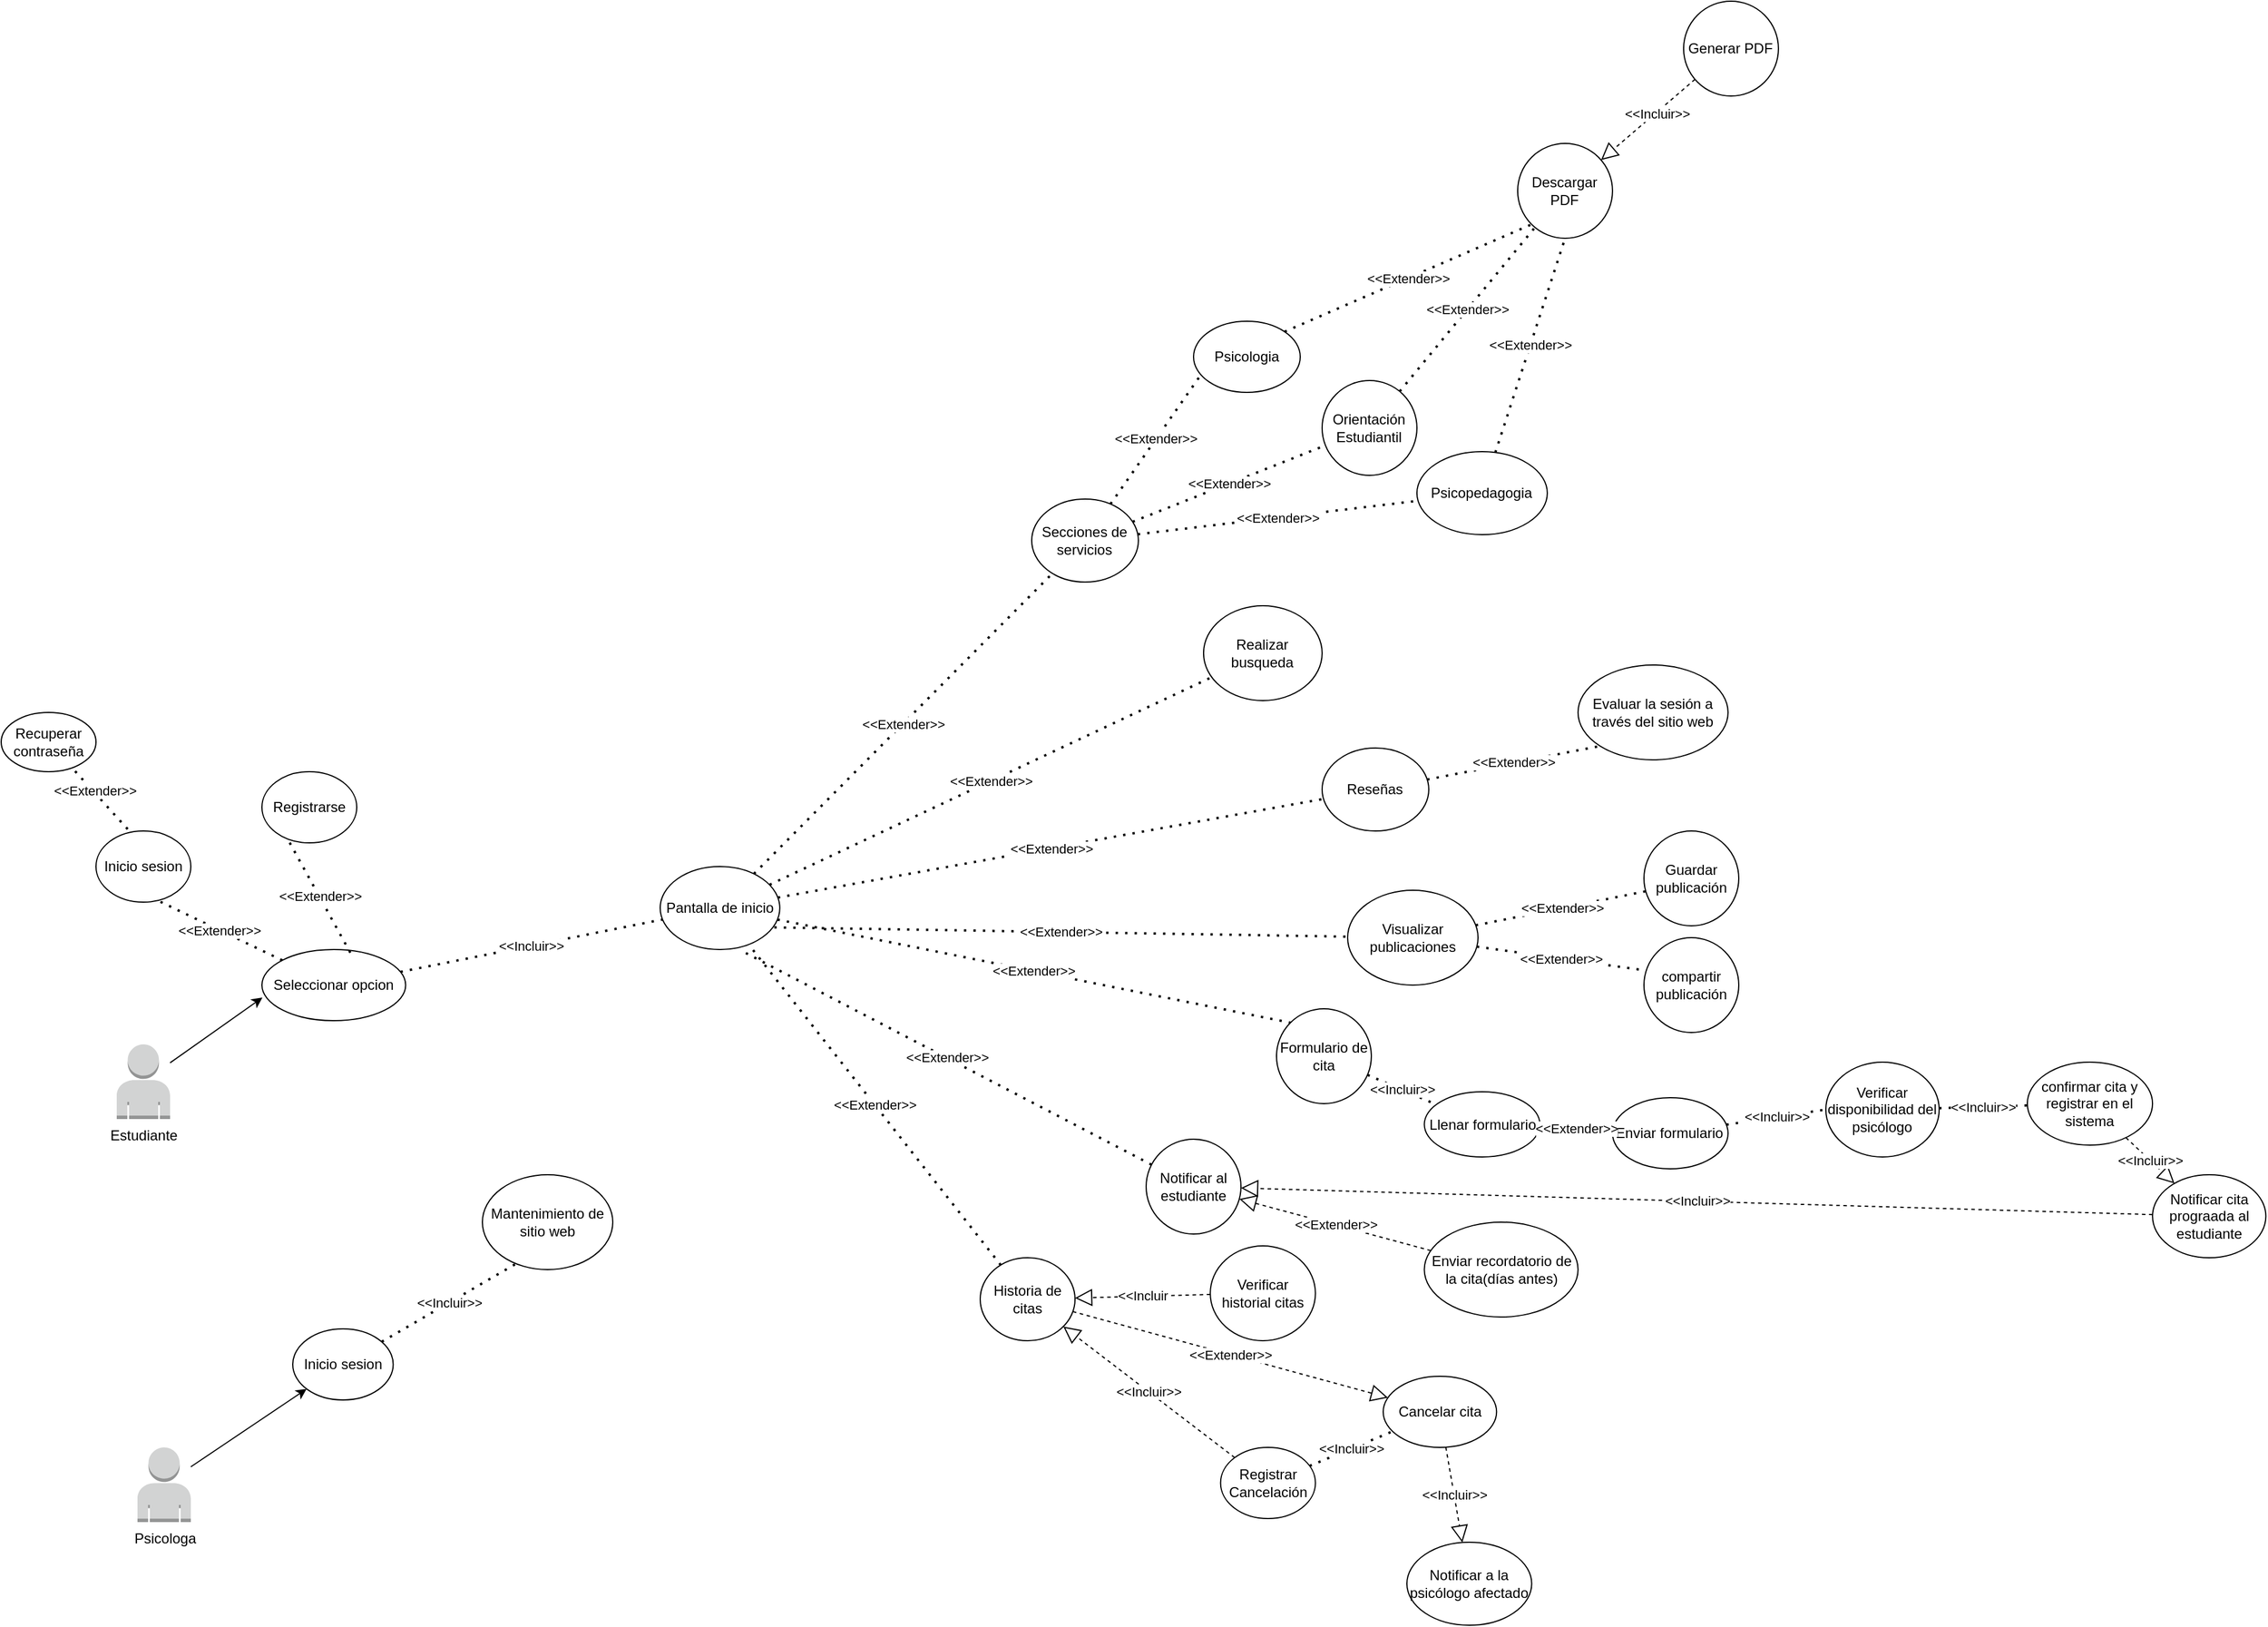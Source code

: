 <mxfile version="21.5.0" type="github">
  <diagram id="7m72LDxQtxL-9XKPCtJv" name="Página-1">
    <mxGraphModel dx="1247" dy="1749" grid="1" gridSize="10" guides="1" tooltips="1" connect="1" arrows="1" fold="1" page="1" pageScale="1" pageWidth="850" pageHeight="1100" math="0" shadow="0">
      <root>
        <mxCell id="0" />
        <mxCell id="1" parent="0" />
        <mxCell id="SLZqTuVwZuzJUBH67Rhd-2" value="Seleccionar opcion" style="ellipse;whiteSpace=wrap;html=1;" parent="1" vertex="1">
          <mxGeometry x="304.0" y="170" width="121.25" height="60" as="geometry" />
        </mxCell>
        <mxCell id="SLZqTuVwZuzJUBH67Rhd-8" value="Llenar formulario" style="ellipse;whiteSpace=wrap;html=1;" parent="1" vertex="1">
          <mxGeometry x="1284.71" y="290" width="97.5" height="55" as="geometry" />
        </mxCell>
        <mxCell id="SLZqTuVwZuzJUBH67Rhd-10" value="&lt;div&gt;Enviar formulario&lt;br&gt;&lt;/div&gt;" style="ellipse;whiteSpace=wrap;html=1;" parent="1" vertex="1">
          <mxGeometry x="1443.46" y="295" width="97.49" height="60" as="geometry" />
        </mxCell>
        <mxCell id="SLZqTuVwZuzJUBH67Rhd-12" value="Verificar disponibilidad del psicólogo" style="ellipse;whiteSpace=wrap;html=1;" parent="1" vertex="1">
          <mxGeometry x="1623.46" y="265" width="95.62" height="80" as="geometry" />
        </mxCell>
        <mxCell id="SLZqTuVwZuzJUBH67Rhd-14" value="confirmar cita y registrar en el sistema" style="ellipse;whiteSpace=wrap;html=1;" parent="1" vertex="1">
          <mxGeometry x="1793.46" y="265" width="105.62" height="70" as="geometry" />
        </mxCell>
        <mxCell id="SLZqTuVwZuzJUBH67Rhd-16" value="Notificar cita prograada al estudiante" style="ellipse;whiteSpace=wrap;html=1;" parent="1" vertex="1">
          <mxGeometry x="1899.08" y="360" width="95.62" height="70" as="geometry" />
        </mxCell>
        <mxCell id="SLZqTuVwZuzJUBH67Rhd-19" value="Enviar recordatorio de la cita(días antes)" style="ellipse;whiteSpace=wrap;html=1;" parent="1" vertex="1">
          <mxGeometry x="1284.71" y="400" width="129.68" height="80" as="geometry" />
        </mxCell>
        <mxCell id="SLZqTuVwZuzJUBH67Rhd-25" value="Evaluar la sesión a través del sitio web " style="ellipse;whiteSpace=wrap;html=1;" parent="1" vertex="1">
          <mxGeometry x="1414.38" y="-70" width="126.57" height="80" as="geometry" />
        </mxCell>
        <mxCell id="SLZqTuVwZuzJUBH67Rhd-36" value="" style="endArrow=classic;html=1;rounded=0;entryX=0.003;entryY=0.676;entryDx=0;entryDy=0;entryPerimeter=0;" parent="1" source="rhVo1ASn1AgVRIdYZEBx-45" target="SLZqTuVwZuzJUBH67Rhd-2" edge="1">
          <mxGeometry width="50" height="50" relative="1" as="geometry">
            <mxPoint x="84" y="340" as="sourcePoint" />
            <mxPoint x="854" y="450" as="targetPoint" />
          </mxGeometry>
        </mxCell>
        <mxCell id="SLZqTuVwZuzJUBH67Rhd-51" value="Verificar historial citas " style="ellipse;whiteSpace=wrap;html=1;" parent="1" vertex="1">
          <mxGeometry x="1104.11" y="420" width="88.7" height="80" as="geometry" />
        </mxCell>
        <mxCell id="SLZqTuVwZuzJUBH67Rhd-55" value="Cancelar cita" style="ellipse;whiteSpace=wrap;html=1;" parent="1" vertex="1">
          <mxGeometry x="1250" y="530" width="95.65" height="60" as="geometry" />
        </mxCell>
        <mxCell id="SLZqTuVwZuzJUBH67Rhd-62" value="Notificar a la psicólogo afectado " style="ellipse;whiteSpace=wrap;html=1;" parent="1" vertex="1">
          <mxGeometry x="1270" y="670" width="105.29" height="70" as="geometry" />
        </mxCell>
        <mxCell id="rhVo1ASn1AgVRIdYZEBx-3" value="Recuperar contraseña" style="ellipse;whiteSpace=wrap;html=1;" parent="1" vertex="1">
          <mxGeometry x="84" y="-30" width="80" height="50" as="geometry" />
        </mxCell>
        <mxCell id="rhVo1ASn1AgVRIdYZEBx-4" value="Inicio sesion" style="ellipse;whiteSpace=wrap;html=1;" parent="1" vertex="1">
          <mxGeometry x="164" y="70" width="80" height="60" as="geometry" />
        </mxCell>
        <mxCell id="rhVo1ASn1AgVRIdYZEBx-5" value="Registrarse" style="ellipse;whiteSpace=wrap;html=1;" parent="1" vertex="1">
          <mxGeometry x="304.0" y="20" width="80" height="60" as="geometry" />
        </mxCell>
        <mxCell id="rhVo1ASn1AgVRIdYZEBx-6" value="Pantalla de inicio" style="ellipse;whiteSpace=wrap;html=1;" parent="1" vertex="1">
          <mxGeometry x="640" y="100" width="100.91" height="70" as="geometry" />
        </mxCell>
        <mxCell id="rhVo1ASn1AgVRIdYZEBx-7" value="" style="endArrow=none;dashed=1;html=1;dashPattern=1 3;strokeWidth=2;rounded=0;exitX=0.334;exitY=-0.026;exitDx=0;exitDy=0;exitPerimeter=0;" parent="1" source="rhVo1ASn1AgVRIdYZEBx-4" target="rhVo1ASn1AgVRIdYZEBx-3" edge="1">
          <mxGeometry width="50" height="50" relative="1" as="geometry">
            <mxPoint x="254" y="170" as="sourcePoint" />
            <mxPoint x="304.0" y="120" as="targetPoint" />
          </mxGeometry>
        </mxCell>
        <mxCell id="rhVo1ASn1AgVRIdYZEBx-8" value="&amp;lt;&amp;lt;Extender&amp;gt;&amp;gt;" style="edgeLabel;html=1;align=center;verticalAlign=middle;resizable=0;points=[];" parent="rhVo1ASn1AgVRIdYZEBx-7" vertex="1" connectable="0">
          <mxGeometry x="0.204" y="-2" relative="1" as="geometry">
            <mxPoint x="-1" as="offset" />
          </mxGeometry>
        </mxCell>
        <mxCell id="rhVo1ASn1AgVRIdYZEBx-12" value="&amp;lt;&amp;lt;Extender&amp;gt;&amp;gt;" style="endArrow=none;dashed=1;html=1;dashPattern=1 3;strokeWidth=2;rounded=0;entryX=0.646;entryY=0.974;entryDx=0;entryDy=0;entryPerimeter=0;" parent="1" source="SLZqTuVwZuzJUBH67Rhd-2" target="rhVo1ASn1AgVRIdYZEBx-4" edge="1">
          <mxGeometry width="50" height="50" relative="1" as="geometry">
            <mxPoint x="534" y="250" as="sourcePoint" />
            <mxPoint x="584" y="200" as="targetPoint" />
          </mxGeometry>
        </mxCell>
        <mxCell id="rhVo1ASn1AgVRIdYZEBx-13" value="&amp;lt;&amp;lt;Extender&amp;gt;&amp;gt;" style="endArrow=none;dashed=1;html=1;dashPattern=1 3;strokeWidth=2;rounded=0;entryX=0.283;entryY=0.974;entryDx=0;entryDy=0;entryPerimeter=0;exitX=0.615;exitY=0.045;exitDx=0;exitDy=0;exitPerimeter=0;" parent="1" source="SLZqTuVwZuzJUBH67Rhd-2" target="rhVo1ASn1AgVRIdYZEBx-5" edge="1">
          <mxGeometry width="50" height="50" relative="1" as="geometry">
            <mxPoint x="534" y="250" as="sourcePoint" />
            <mxPoint x="584" y="200" as="targetPoint" />
          </mxGeometry>
        </mxCell>
        <mxCell id="rhVo1ASn1AgVRIdYZEBx-15" value="&amp;lt;&amp;lt;Incluir&amp;gt;&amp;gt;" style="endArrow=none;dashed=1;html=1;dashPattern=1 3;strokeWidth=2;rounded=0;" parent="1" source="SLZqTuVwZuzJUBH67Rhd-2" target="rhVo1ASn1AgVRIdYZEBx-6" edge="1">
          <mxGeometry width="50" height="50" relative="1" as="geometry">
            <mxPoint x="702.81" y="750" as="sourcePoint" />
            <mxPoint x="752.81" y="700" as="targetPoint" />
          </mxGeometry>
        </mxCell>
        <mxCell id="rhVo1ASn1AgVRIdYZEBx-20" value="Psicologia" style="ellipse;whiteSpace=wrap;html=1;" parent="1" vertex="1">
          <mxGeometry x="1090" y="-360" width="90" height="60" as="geometry" />
        </mxCell>
        <mxCell id="rhVo1ASn1AgVRIdYZEBx-21" value="Orientación Estudiantil" style="ellipse;whiteSpace=wrap;html=1;" parent="1" vertex="1">
          <mxGeometry x="1198.46" y="-310" width="80" height="80" as="geometry" />
        </mxCell>
        <mxCell id="rhVo1ASn1AgVRIdYZEBx-22" value="Psicopedagogia" style="ellipse;whiteSpace=wrap;html=1;" parent="1" vertex="1">
          <mxGeometry x="1278.46" y="-250" width="110" height="70" as="geometry" />
        </mxCell>
        <mxCell id="rhVo1ASn1AgVRIdYZEBx-24" value="Secciones de servicios" style="ellipse;whiteSpace=wrap;html=1;" parent="1" vertex="1">
          <mxGeometry x="953.46" y="-210" width="90" height="70" as="geometry" />
        </mxCell>
        <mxCell id="rhVo1ASn1AgVRIdYZEBx-25" value="&amp;lt;&amp;lt;Extender&amp;gt;&amp;gt;" style="endArrow=none;dashed=1;html=1;dashPattern=1 3;strokeWidth=2;rounded=0;" parent="1" source="rhVo1ASn1AgVRIdYZEBx-6" target="rhVo1ASn1AgVRIdYZEBx-24" edge="1">
          <mxGeometry width="50" height="50" relative="1" as="geometry">
            <mxPoint x="850" y="400" as="sourcePoint" />
            <mxPoint x="900" y="350" as="targetPoint" />
          </mxGeometry>
        </mxCell>
        <mxCell id="rhVo1ASn1AgVRIdYZEBx-26" value="&amp;lt;&amp;lt;Extender&amp;gt;&amp;gt;" style="endArrow=none;dashed=1;html=1;dashPattern=1 3;strokeWidth=2;rounded=0;entryX=0.074;entryY=0.741;entryDx=0;entryDy=0;entryPerimeter=0;" parent="1" source="rhVo1ASn1AgVRIdYZEBx-24" target="rhVo1ASn1AgVRIdYZEBx-20" edge="1">
          <mxGeometry width="50" height="50" relative="1" as="geometry">
            <mxPoint x="1023.46" y="70" as="sourcePoint" />
            <mxPoint x="1073.46" y="20" as="targetPoint" />
          </mxGeometry>
        </mxCell>
        <mxCell id="rhVo1ASn1AgVRIdYZEBx-27" value="&amp;lt;&amp;lt;Extender&amp;gt;&amp;gt;" style="endArrow=none;dashed=1;html=1;dashPattern=1 3;strokeWidth=2;rounded=0;" parent="1" source="rhVo1ASn1AgVRIdYZEBx-24" target="rhVo1ASn1AgVRIdYZEBx-21" edge="1">
          <mxGeometry width="50" height="50" relative="1" as="geometry">
            <mxPoint x="1023.46" y="70" as="sourcePoint" />
            <mxPoint x="1073.46" y="20" as="targetPoint" />
          </mxGeometry>
        </mxCell>
        <mxCell id="rhVo1ASn1AgVRIdYZEBx-28" value="&amp;lt;&amp;lt;Extender&amp;gt;&amp;gt;" style="endArrow=none;dashed=1;html=1;dashPattern=1 3;strokeWidth=2;rounded=0;" parent="1" source="rhVo1ASn1AgVRIdYZEBx-24" target="rhVo1ASn1AgVRIdYZEBx-22" edge="1">
          <mxGeometry width="50" height="50" relative="1" as="geometry">
            <mxPoint x="1023.46" y="70" as="sourcePoint" />
            <mxPoint x="1073.46" y="20" as="targetPoint" />
          </mxGeometry>
        </mxCell>
        <mxCell id="rhVo1ASn1AgVRIdYZEBx-29" value="Realizar busqueda" style="ellipse;whiteSpace=wrap;html=1;" parent="1" vertex="1">
          <mxGeometry x="1098.46" y="-120" width="100" height="80" as="geometry" />
        </mxCell>
        <mxCell id="rhVo1ASn1AgVRIdYZEBx-30" value="&amp;lt;&amp;lt;Extender&amp;gt;&amp;gt;" style="endArrow=none;dashed=1;html=1;dashPattern=1 3;strokeWidth=2;rounded=0;" parent="1" source="rhVo1ASn1AgVRIdYZEBx-6" target="rhVo1ASn1AgVRIdYZEBx-29" edge="1">
          <mxGeometry width="50" height="50" relative="1" as="geometry">
            <mxPoint x="850" y="400" as="sourcePoint" />
            <mxPoint x="900" y="350" as="targetPoint" />
          </mxGeometry>
        </mxCell>
        <mxCell id="rhVo1ASn1AgVRIdYZEBx-31" value="Reseñas" style="ellipse;whiteSpace=wrap;html=1;" parent="1" vertex="1">
          <mxGeometry x="1198.46" width="90" height="70" as="geometry" />
        </mxCell>
        <mxCell id="rhVo1ASn1AgVRIdYZEBx-32" value="&amp;lt;&amp;lt;Extender&amp;gt;&amp;gt;" style="endArrow=none;dashed=1;html=1;dashPattern=1 3;strokeWidth=2;rounded=0;" parent="1" source="rhVo1ASn1AgVRIdYZEBx-6" target="rhVo1ASn1AgVRIdYZEBx-31" edge="1">
          <mxGeometry width="50" height="50" relative="1" as="geometry">
            <mxPoint x="900" y="340" as="sourcePoint" />
            <mxPoint x="950" y="290" as="targetPoint" />
          </mxGeometry>
        </mxCell>
        <mxCell id="rhVo1ASn1AgVRIdYZEBx-33" value="Visualizar publicaciones" style="ellipse;whiteSpace=wrap;html=1;" parent="1" vertex="1">
          <mxGeometry x="1220" y="120" width="110" height="80" as="geometry" />
        </mxCell>
        <mxCell id="rhVo1ASn1AgVRIdYZEBx-34" value="&amp;lt;&amp;lt;Extender&amp;gt;&amp;gt;" style="endArrow=none;dashed=1;html=1;dashPattern=1 3;strokeWidth=2;rounded=0;exitX=0.954;exitY=0.733;exitDx=0;exitDy=0;exitPerimeter=0;" parent="1" source="rhVo1ASn1AgVRIdYZEBx-6" target="rhVo1ASn1AgVRIdYZEBx-33" edge="1">
          <mxGeometry width="50" height="50" relative="1" as="geometry">
            <mxPoint x="1000" y="330" as="sourcePoint" />
            <mxPoint x="1050" y="280" as="targetPoint" />
          </mxGeometry>
        </mxCell>
        <mxCell id="rhVo1ASn1AgVRIdYZEBx-35" value="Guardar publicación" style="ellipse;whiteSpace=wrap;html=1;" parent="1" vertex="1">
          <mxGeometry x="1470" y="70" width="80" height="80" as="geometry" />
        </mxCell>
        <mxCell id="rhVo1ASn1AgVRIdYZEBx-37" value="compartir publicación" style="ellipse;whiteSpace=wrap;html=1;" parent="1" vertex="1">
          <mxGeometry x="1470" y="160" width="80" height="80" as="geometry" />
        </mxCell>
        <mxCell id="rhVo1ASn1AgVRIdYZEBx-39" value="&amp;lt;&amp;lt;Extender&amp;gt;&amp;gt;" style="endArrow=none;dashed=1;html=1;dashPattern=1 3;strokeWidth=2;rounded=0;entryX=0.039;entryY=0.632;entryDx=0;entryDy=0;entryPerimeter=0;" parent="1" source="rhVo1ASn1AgVRIdYZEBx-33" target="rhVo1ASn1AgVRIdYZEBx-35" edge="1">
          <mxGeometry width="50" height="50" relative="1" as="geometry">
            <mxPoint x="1273.46" y="310" as="sourcePoint" />
            <mxPoint x="1323.46" y="260" as="targetPoint" />
          </mxGeometry>
        </mxCell>
        <mxCell id="rhVo1ASn1AgVRIdYZEBx-40" value="&amp;lt;&amp;lt;Extender&amp;gt;&amp;gt;" style="endArrow=none;dashed=1;html=1;dashPattern=1 3;strokeWidth=2;rounded=0;entryX=0.021;entryY=0.346;entryDx=0;entryDy=0;entryPerimeter=0;" parent="1" source="rhVo1ASn1AgVRIdYZEBx-33" target="rhVo1ASn1AgVRIdYZEBx-37" edge="1">
          <mxGeometry width="50" height="50" relative="1" as="geometry">
            <mxPoint x="1273.46" y="310" as="sourcePoint" />
            <mxPoint x="1323.46" y="260" as="targetPoint" />
          </mxGeometry>
        </mxCell>
        <mxCell id="rhVo1ASn1AgVRIdYZEBx-41" value="Formulario de cita" style="ellipse;whiteSpace=wrap;html=1;" parent="1" vertex="1">
          <mxGeometry x="1160" y="220" width="80" height="80" as="geometry" />
        </mxCell>
        <mxCell id="rhVo1ASn1AgVRIdYZEBx-42" value="&amp;lt;&amp;lt;Extender&amp;gt;&amp;gt;" style="endArrow=none;dashed=1;html=1;dashPattern=1 3;strokeWidth=2;rounded=0;entryX=0;entryY=0;entryDx=0;entryDy=0;" parent="1" source="rhVo1ASn1AgVRIdYZEBx-6" target="rhVo1ASn1AgVRIdYZEBx-41" edge="1">
          <mxGeometry width="50" height="50" relative="1" as="geometry">
            <mxPoint x="1010" y="470" as="sourcePoint" />
            <mxPoint x="1060" y="420" as="targetPoint" />
          </mxGeometry>
        </mxCell>
        <mxCell id="rhVo1ASn1AgVRIdYZEBx-43" value="&amp;lt;&amp;lt;Incluir&amp;gt;&amp;gt;" style="endArrow=none;dashed=1;html=1;dashPattern=1 3;strokeWidth=2;rounded=0;" parent="1" source="rhVo1ASn1AgVRIdYZEBx-41" target="SLZqTuVwZuzJUBH67Rhd-8" edge="1">
          <mxGeometry width="50" height="50" relative="1" as="geometry">
            <mxPoint x="1183.46" y="320" as="sourcePoint" />
            <mxPoint x="1233.46" y="270" as="targetPoint" />
          </mxGeometry>
        </mxCell>
        <mxCell id="rhVo1ASn1AgVRIdYZEBx-45" value="Estudiante" style="outlineConnect=0;dashed=0;verticalLabelPosition=bottom;verticalAlign=top;align=center;html=1;shape=mxgraph.aws3.user;fillColor=#D2D3D3;gradientColor=none;" parent="1" vertex="1">
          <mxGeometry x="181.5" y="250" width="45" height="63" as="geometry" />
        </mxCell>
        <mxCell id="rhVo1ASn1AgVRIdYZEBx-47" value="Descargar PDF" style="ellipse;whiteSpace=wrap;html=1;" parent="1" vertex="1">
          <mxGeometry x="1363.46" y="-510" width="80" height="80" as="geometry" />
        </mxCell>
        <mxCell id="rhVo1ASn1AgVRIdYZEBx-48" value="Generar PDF" style="ellipse;whiteSpace=wrap;html=1;" parent="1" vertex="1">
          <mxGeometry x="1503.46" y="-630" width="80" height="80" as="geometry" />
        </mxCell>
        <mxCell id="rhVo1ASn1AgVRIdYZEBx-51" value="" style="endArrow=block;dashed=1;endFill=0;endSize=12;html=1;rounded=0;" parent="1" source="rhVo1ASn1AgVRIdYZEBx-48" target="rhVo1ASn1AgVRIdYZEBx-47" edge="1">
          <mxGeometry width="160" relative="1" as="geometry">
            <mxPoint x="1133.84" y="-490" as="sourcePoint" />
            <mxPoint x="1338.72" y="-500" as="targetPoint" />
          </mxGeometry>
        </mxCell>
        <mxCell id="rhVo1ASn1AgVRIdYZEBx-52" value="&amp;lt;&amp;lt;Incluir&amp;gt;&amp;gt;" style="edgeLabel;html=1;align=center;verticalAlign=middle;resizable=0;points=[];" parent="rhVo1ASn1AgVRIdYZEBx-51" vertex="1" connectable="0">
          <mxGeometry x="-0.17" y="1" relative="1" as="geometry">
            <mxPoint as="offset" />
          </mxGeometry>
        </mxCell>
        <mxCell id="rhVo1ASn1AgVRIdYZEBx-53" value="&amp;lt;&amp;lt;Extender&amp;gt;&amp;gt;" style="endArrow=none;dashed=1;html=1;dashPattern=1 3;strokeWidth=2;rounded=0;entryX=0;entryY=1;entryDx=0;entryDy=0;exitX=1;exitY=0;exitDx=0;exitDy=0;" parent="1" source="rhVo1ASn1AgVRIdYZEBx-20" target="rhVo1ASn1AgVRIdYZEBx-47" edge="1">
          <mxGeometry width="50" height="50" relative="1" as="geometry">
            <mxPoint x="1123.46" y="-290" as="sourcePoint" />
            <mxPoint x="1253.46" y="-410" as="targetPoint" />
          </mxGeometry>
        </mxCell>
        <mxCell id="rhVo1ASn1AgVRIdYZEBx-54" value="&amp;lt;&amp;lt;Extender&amp;gt;&amp;gt;" style="endArrow=none;dashed=1;html=1;dashPattern=1 3;strokeWidth=2;rounded=0;" parent="1" source="rhVo1ASn1AgVRIdYZEBx-21" target="rhVo1ASn1AgVRIdYZEBx-47" edge="1">
          <mxGeometry width="50" height="50" relative="1" as="geometry">
            <mxPoint x="1378.46" y="-320" as="sourcePoint" />
            <mxPoint x="1428.46" y="-370" as="targetPoint" />
          </mxGeometry>
        </mxCell>
        <mxCell id="aN8kHr5MgLDqO3GNzkuO-2" value="&amp;lt;&amp;lt;Extender&amp;gt;&amp;gt;" style="endArrow=none;dashed=1;html=1;dashPattern=1 3;strokeWidth=2;rounded=0;" edge="1" parent="1" source="SLZqTuVwZuzJUBH67Rhd-8" target="SLZqTuVwZuzJUBH67Rhd-10">
          <mxGeometry width="50" height="50" relative="1" as="geometry">
            <mxPoint x="1073.46" y="300" as="sourcePoint" />
            <mxPoint x="1123.46" y="250" as="targetPoint" />
          </mxGeometry>
        </mxCell>
        <mxCell id="aN8kHr5MgLDqO3GNzkuO-3" value="Notificar al estudiante" style="ellipse;whiteSpace=wrap;html=1;" vertex="1" parent="1">
          <mxGeometry x="1050" y="330" width="80" height="80" as="geometry" />
        </mxCell>
        <mxCell id="aN8kHr5MgLDqO3GNzkuO-4" value="&amp;lt;&amp;lt;Extender&amp;gt;&amp;gt;" style="endArrow=none;dashed=1;html=1;dashPattern=1 3;strokeWidth=2;rounded=0;entryX=0.685;entryY=1.019;entryDx=0;entryDy=0;entryPerimeter=0;" edge="1" parent="1" source="aN8kHr5MgLDqO3GNzkuO-3" target="rhVo1ASn1AgVRIdYZEBx-6">
          <mxGeometry width="50" height="50" relative="1" as="geometry">
            <mxPoint x="980" y="600" as="sourcePoint" />
            <mxPoint x="1030" y="550" as="targetPoint" />
          </mxGeometry>
        </mxCell>
        <mxCell id="aN8kHr5MgLDqO3GNzkuO-5" value="&amp;lt;&amp;lt;Incluir&amp;gt;&amp;gt;" style="endArrow=none;dashed=1;html=1;dashPattern=1 3;strokeWidth=2;rounded=0;entryX=0;entryY=0.5;entryDx=0;entryDy=0;" edge="1" parent="1" source="SLZqTuVwZuzJUBH67Rhd-10" target="SLZqTuVwZuzJUBH67Rhd-12">
          <mxGeometry width="50" height="50" relative="1" as="geometry">
            <mxPoint x="1553.46" y="490" as="sourcePoint" />
            <mxPoint x="1603.46" y="440" as="targetPoint" />
          </mxGeometry>
        </mxCell>
        <mxCell id="aN8kHr5MgLDqO3GNzkuO-8" value="&amp;lt;&amp;lt;Incluir&amp;gt;&amp;gt;" style="endArrow=none;dashed=1;html=1;dashPattern=1 3;strokeWidth=2;rounded=0;" edge="1" parent="1" source="SLZqTuVwZuzJUBH67Rhd-12" target="SLZqTuVwZuzJUBH67Rhd-14">
          <mxGeometry width="50" height="50" relative="1" as="geometry">
            <mxPoint x="1653.46" y="295" as="sourcePoint" />
            <mxPoint x="1703.46" y="245" as="targetPoint" />
          </mxGeometry>
        </mxCell>
        <mxCell id="aN8kHr5MgLDqO3GNzkuO-9" value="&amp;lt;&amp;lt;Incluir&amp;gt;&amp;gt;" style="endArrow=block;dashed=1;endFill=0;endSize=12;html=1;rounded=0;" edge="1" parent="1" source="SLZqTuVwZuzJUBH67Rhd-16" target="aN8kHr5MgLDqO3GNzkuO-3">
          <mxGeometry width="160" relative="1" as="geometry">
            <mxPoint x="1453.46" y="420" as="sourcePoint" />
            <mxPoint x="1613.46" y="480" as="targetPoint" />
          </mxGeometry>
        </mxCell>
        <mxCell id="aN8kHr5MgLDqO3GNzkuO-10" value="&amp;lt;&amp;lt;Incluir&amp;gt;&amp;gt;" style="endArrow=block;dashed=1;endFill=0;endSize=12;html=1;rounded=0;" edge="1" parent="1" source="SLZqTuVwZuzJUBH67Rhd-14" target="SLZqTuVwZuzJUBH67Rhd-16">
          <mxGeometry width="160" relative="1" as="geometry">
            <mxPoint x="1453.46" y="420" as="sourcePoint" />
            <mxPoint x="1613.46" y="420" as="targetPoint" />
          </mxGeometry>
        </mxCell>
        <mxCell id="aN8kHr5MgLDqO3GNzkuO-13" value="&amp;lt;&amp;lt;Extender&amp;gt;&amp;gt;" style="endArrow=none;dashed=1;html=1;dashPattern=1 3;strokeWidth=2;rounded=0;entryX=0.5;entryY=1;entryDx=0;entryDy=0;" edge="1" parent="1" source="rhVo1ASn1AgVRIdYZEBx-22" target="rhVo1ASn1AgVRIdYZEBx-47">
          <mxGeometry width="50" height="50" relative="1" as="geometry">
            <mxPoint x="1403.46" y="-350" as="sourcePoint" />
            <mxPoint x="1453.46" y="-400" as="targetPoint" />
          </mxGeometry>
        </mxCell>
        <mxCell id="aN8kHr5MgLDqO3GNzkuO-14" value="&amp;lt;&amp;lt;Extender&amp;gt;&amp;gt;" style="endArrow=block;dashed=1;endFill=0;endSize=12;html=1;rounded=0;" edge="1" parent="1" source="SLZqTuVwZuzJUBH67Rhd-19" target="aN8kHr5MgLDqO3GNzkuO-3">
          <mxGeometry width="160" relative="1" as="geometry">
            <mxPoint x="1013.46" y="550" as="sourcePoint" />
            <mxPoint x="1173.46" y="550" as="targetPoint" />
          </mxGeometry>
        </mxCell>
        <mxCell id="aN8kHr5MgLDqO3GNzkuO-15" value="&amp;lt;&amp;lt;Extender&amp;gt;&amp;gt;" style="endArrow=none;dashed=1;html=1;dashPattern=1 3;strokeWidth=2;rounded=0;entryX=0;entryY=1;entryDx=0;entryDy=0;" edge="1" parent="1" source="rhVo1ASn1AgVRIdYZEBx-31" target="SLZqTuVwZuzJUBH67Rhd-25">
          <mxGeometry width="50" height="50" relative="1" as="geometry">
            <mxPoint x="1073.46" y="300" as="sourcePoint" />
            <mxPoint x="1123.46" y="250" as="targetPoint" />
          </mxGeometry>
        </mxCell>
        <mxCell id="aN8kHr5MgLDqO3GNzkuO-17" value="Historia de citas" style="ellipse;whiteSpace=wrap;html=1;" vertex="1" parent="1">
          <mxGeometry x="910" y="430" width="80" height="70" as="geometry" />
        </mxCell>
        <mxCell id="aN8kHr5MgLDqO3GNzkuO-18" value="&amp;lt;&amp;lt;Extender&amp;gt;&amp;gt;" style="endArrow=none;dashed=1;html=1;dashPattern=1 3;strokeWidth=2;rounded=0;" edge="1" parent="1" source="aN8kHr5MgLDqO3GNzkuO-17" target="rhVo1ASn1AgVRIdYZEBx-6">
          <mxGeometry width="50" height="50" relative="1" as="geometry">
            <mxPoint x="880" y="370" as="sourcePoint" />
            <mxPoint x="930" y="320" as="targetPoint" />
          </mxGeometry>
        </mxCell>
        <mxCell id="aN8kHr5MgLDqO3GNzkuO-19" value="&amp;lt;&amp;lt;Incluir" style="endArrow=block;dashed=1;endFill=0;endSize=12;html=1;rounded=0;" edge="1" parent="1" source="SLZqTuVwZuzJUBH67Rhd-51" target="aN8kHr5MgLDqO3GNzkuO-17">
          <mxGeometry width="160" relative="1" as="geometry">
            <mxPoint x="820" y="730" as="sourcePoint" />
            <mxPoint x="980" y="730" as="targetPoint" />
          </mxGeometry>
        </mxCell>
        <mxCell id="aN8kHr5MgLDqO3GNzkuO-20" value="&amp;lt;&amp;lt;Extender&amp;gt;&amp;gt;" style="endArrow=block;dashed=1;endFill=0;endSize=12;html=1;rounded=0;" edge="1" parent="1" source="aN8kHr5MgLDqO3GNzkuO-17" target="SLZqTuVwZuzJUBH67Rhd-55">
          <mxGeometry width="160" relative="1" as="geometry">
            <mxPoint x="820" y="700" as="sourcePoint" />
            <mxPoint x="980" y="700" as="targetPoint" />
          </mxGeometry>
        </mxCell>
        <mxCell id="aN8kHr5MgLDqO3GNzkuO-21" value="&amp;lt;&amp;lt;Incluir&amp;gt;&amp;gt;" style="endArrow=block;dashed=1;endFill=0;endSize=12;html=1;rounded=0;" edge="1" parent="1" source="SLZqTuVwZuzJUBH67Rhd-55" target="SLZqTuVwZuzJUBH67Rhd-62">
          <mxGeometry x="-0.004" width="160" relative="1" as="geometry">
            <mxPoint x="1265.893" y="554.683" as="sourcePoint" />
            <mxPoint x="1383.976" y="540.948" as="targetPoint" />
            <mxPoint as="offset" />
          </mxGeometry>
        </mxCell>
        <mxCell id="aN8kHr5MgLDqO3GNzkuO-23" value="Registrar Cancelación" style="ellipse;whiteSpace=wrap;html=1;rotation=0;" vertex="1" parent="1">
          <mxGeometry x="1112.81" y="590" width="80" height="60" as="geometry" />
        </mxCell>
        <mxCell id="aN8kHr5MgLDqO3GNzkuO-24" value="&amp;lt;&amp;lt;Incluir&amp;gt;&amp;gt;" style="endArrow=none;dashed=1;html=1;dashPattern=1 3;strokeWidth=2;rounded=0;" edge="1" parent="1" source="aN8kHr5MgLDqO3GNzkuO-23" target="SLZqTuVwZuzJUBH67Rhd-55">
          <mxGeometry width="50" height="50" relative="1" as="geometry">
            <mxPoint x="1340" y="520" as="sourcePoint" />
            <mxPoint x="1390" y="470" as="targetPoint" />
          </mxGeometry>
        </mxCell>
        <mxCell id="aN8kHr5MgLDqO3GNzkuO-27" value="&amp;lt;&amp;lt;Incluir&amp;gt;&amp;gt;" style="endArrow=block;dashed=1;endFill=0;endSize=12;html=1;rounded=0;" edge="1" parent="1" source="aN8kHr5MgLDqO3GNzkuO-23" target="aN8kHr5MgLDqO3GNzkuO-17">
          <mxGeometry width="160" relative="1" as="geometry">
            <mxPoint x="1280" y="500" as="sourcePoint" />
            <mxPoint x="1440" y="500" as="targetPoint" />
          </mxGeometry>
        </mxCell>
        <mxCell id="aN8kHr5MgLDqO3GNzkuO-29" value="Psicologa" style="outlineConnect=0;dashed=0;verticalLabelPosition=bottom;verticalAlign=top;align=center;html=1;shape=mxgraph.aws3.user;fillColor=#D2D3D3;gradientColor=none;" vertex="1" parent="1">
          <mxGeometry x="199" y="590" width="45" height="63" as="geometry" />
        </mxCell>
        <mxCell id="aN8kHr5MgLDqO3GNzkuO-37" value="Inicio sesion" style="ellipse;whiteSpace=wrap;html=1;" vertex="1" parent="1">
          <mxGeometry x="330" y="490" width="84.75" height="60" as="geometry" />
        </mxCell>
        <mxCell id="aN8kHr5MgLDqO3GNzkuO-38" value="" style="endArrow=classic;html=1;rounded=0;" edge="1" parent="1" source="aN8kHr5MgLDqO3GNzkuO-29" target="aN8kHr5MgLDqO3GNzkuO-37">
          <mxGeometry width="50" height="50" relative="1" as="geometry">
            <mxPoint x="560" y="510" as="sourcePoint" />
            <mxPoint x="610" y="460" as="targetPoint" />
          </mxGeometry>
        </mxCell>
        <mxCell id="aN8kHr5MgLDqO3GNzkuO-39" value="Mantenimiento de sitio web" style="ellipse;whiteSpace=wrap;html=1;" vertex="1" parent="1">
          <mxGeometry x="490" y="360" width="110" height="80" as="geometry" />
        </mxCell>
        <mxCell id="aN8kHr5MgLDqO3GNzkuO-40" value="&amp;lt;&amp;lt;Incluir&amp;gt;&amp;gt;" style="endArrow=none;dashed=1;html=1;dashPattern=1 3;strokeWidth=2;rounded=0;entryX=0.267;entryY=0.931;entryDx=0;entryDy=0;entryPerimeter=0;" edge="1" parent="1" source="aN8kHr5MgLDqO3GNzkuO-37" target="aN8kHr5MgLDqO3GNzkuO-39">
          <mxGeometry width="50" height="50" relative="1" as="geometry">
            <mxPoint x="560" y="510" as="sourcePoint" />
            <mxPoint x="610" y="460" as="targetPoint" />
          </mxGeometry>
        </mxCell>
      </root>
    </mxGraphModel>
  </diagram>
</mxfile>
